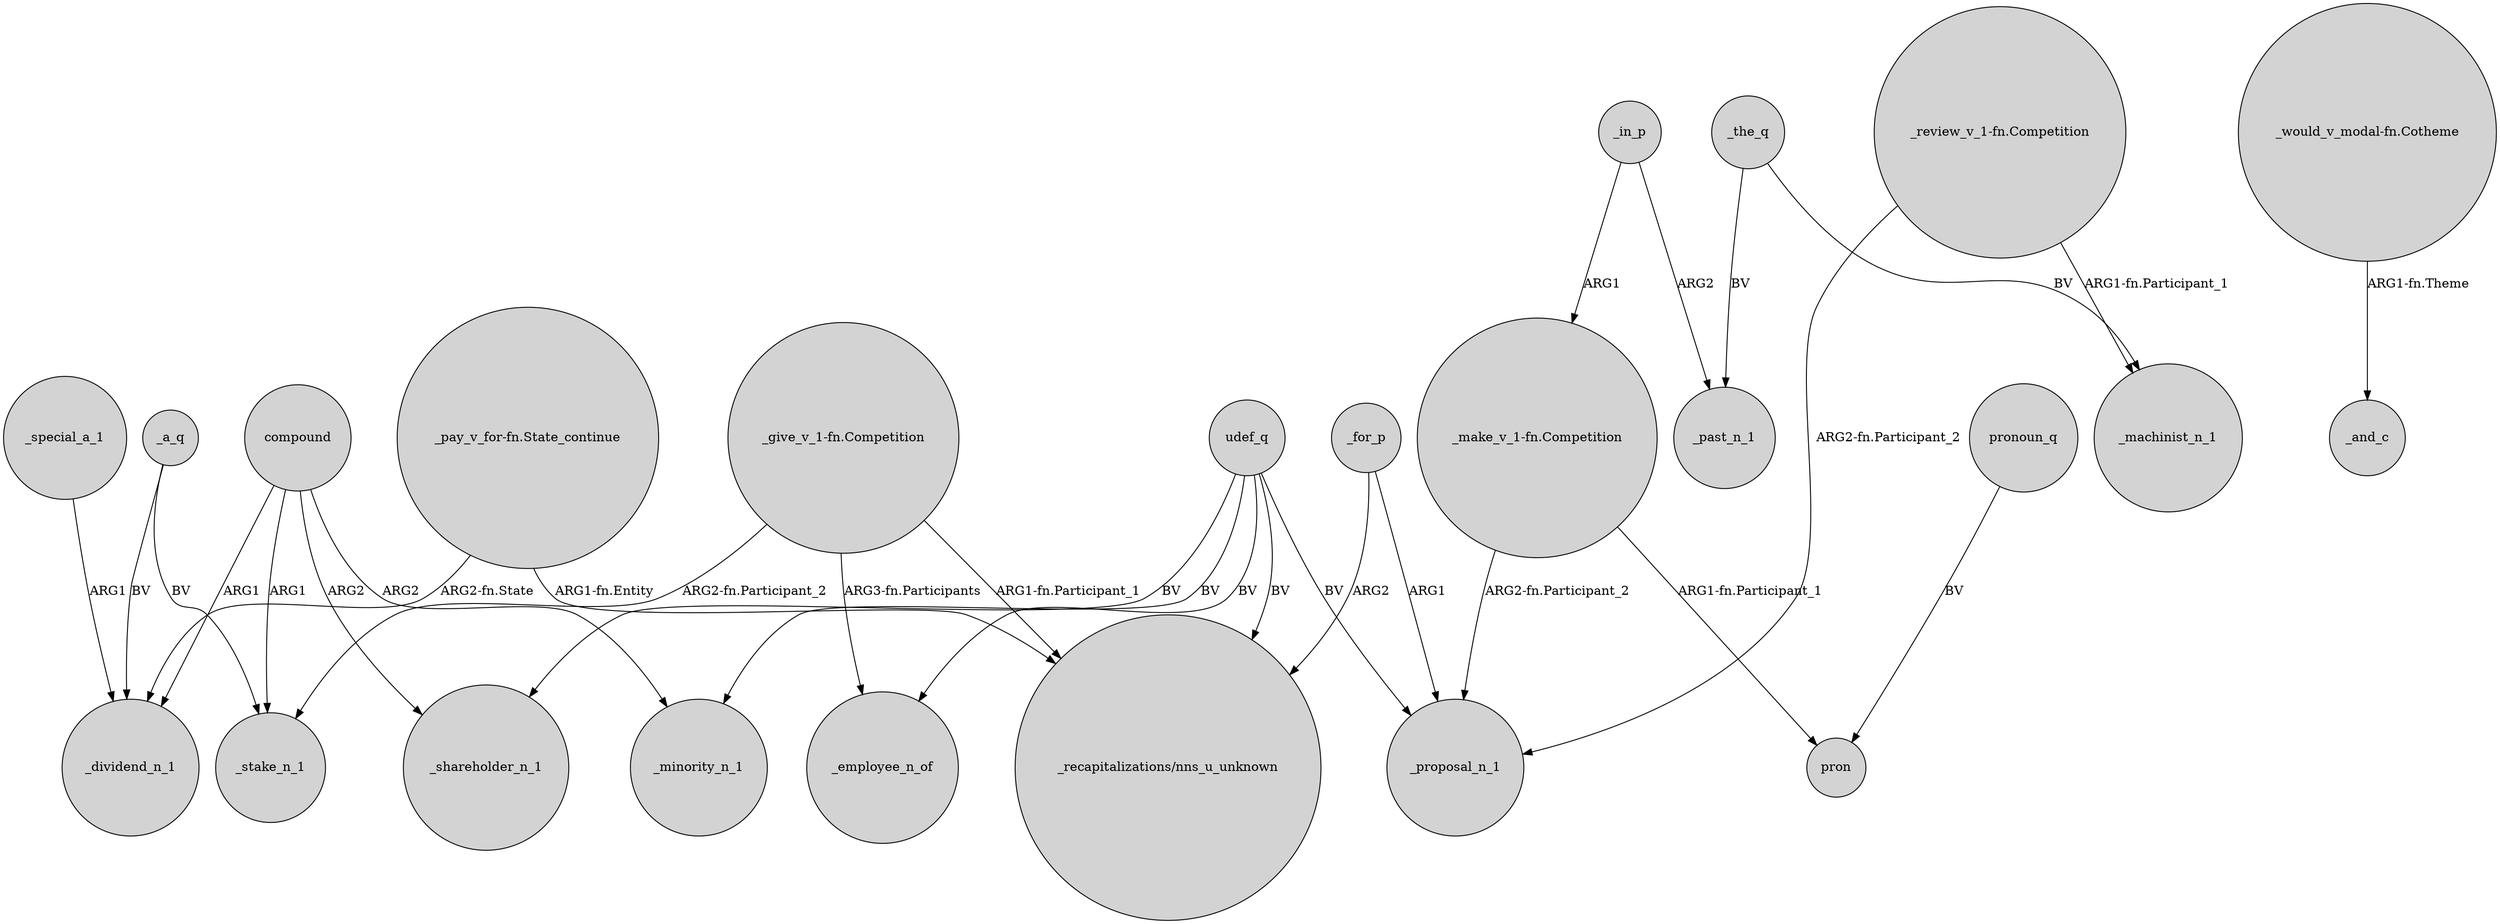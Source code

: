 digraph {
	node [shape=circle style=filled]
	compound -> _dividend_n_1 [label=ARG1]
	compound -> _minority_n_1 [label=ARG2]
	udef_q -> _minority_n_1 [label=BV]
	"_pay_v_for-fn.State_continue" -> "_recapitalizations/nns_u_unknown" [label="ARG1-fn.Entity"]
	compound -> _shareholder_n_1 [label=ARG2]
	_the_q -> _machinist_n_1 [label=BV]
	udef_q -> _shareholder_n_1 [label=BV]
	"_give_v_1-fn.Competition" -> _stake_n_1 [label="ARG2-fn.Participant_2"]
	"_make_v_1-fn.Competition" -> _proposal_n_1 [label="ARG2-fn.Participant_2"]
	_a_q -> _dividend_n_1 [label=BV]
	"_give_v_1-fn.Competition" -> _employee_n_of [label="ARG3-fn.Participants"]
	"_review_v_1-fn.Competition" -> _machinist_n_1 [label="ARG1-fn.Participant_1"]
	_for_p -> "_recapitalizations/nns_u_unknown" [label=ARG2]
	_special_a_1 -> _dividend_n_1 [label=ARG1]
	pronoun_q -> pron [label=BV]
	"_would_v_modal-fn.Cotheme" -> _and_c [label="ARG1-fn.Theme"]
	"_give_v_1-fn.Competition" -> "_recapitalizations/nns_u_unknown" [label="ARG1-fn.Participant_1"]
	udef_q -> "_recapitalizations/nns_u_unknown" [label=BV]
	"_make_v_1-fn.Competition" -> pron [label="ARG1-fn.Participant_1"]
	compound -> _stake_n_1 [label=ARG1]
	"_pay_v_for-fn.State_continue" -> _dividend_n_1 [label="ARG2-fn.State"]
	udef_q -> _proposal_n_1 [label=BV]
	_the_q -> _past_n_1 [label=BV]
	udef_q -> _employee_n_of [label=BV]
	_in_p -> _past_n_1 [label=ARG2]
	"_review_v_1-fn.Competition" -> _proposal_n_1 [label="ARG2-fn.Participant_2"]
	_in_p -> "_make_v_1-fn.Competition" [label=ARG1]
	_a_q -> _stake_n_1 [label=BV]
	_for_p -> _proposal_n_1 [label=ARG1]
}
